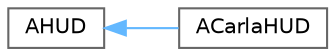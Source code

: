 digraph "类继承关系图"
{
 // INTERACTIVE_SVG=YES
 // LATEX_PDF_SIZE
  bgcolor="transparent";
  edge [fontname=Helvetica,fontsize=10,labelfontname=Helvetica,labelfontsize=10];
  node [fontname=Helvetica,fontsize=10,shape=box,height=0.2,width=0.4];
  rankdir="LR";
  Node0 [id="Node000000",label="AHUD",height=0.2,width=0.4,color="grey40", fillcolor="white", style="filled",URL="$de/dc7/classAHUD.html",tooltip=" "];
  Node0 -> Node1 [id="edge59_Node000000_Node000001",dir="back",color="steelblue1",style="solid",tooltip=" "];
  Node1 [id="Node000001",label="ACarlaHUD",height=0.2,width=0.4,color="grey40", fillcolor="white", style="filled",URL="$db/d7a/classACarlaHUD.html",tooltip="Class to draw on HUD"];
}
